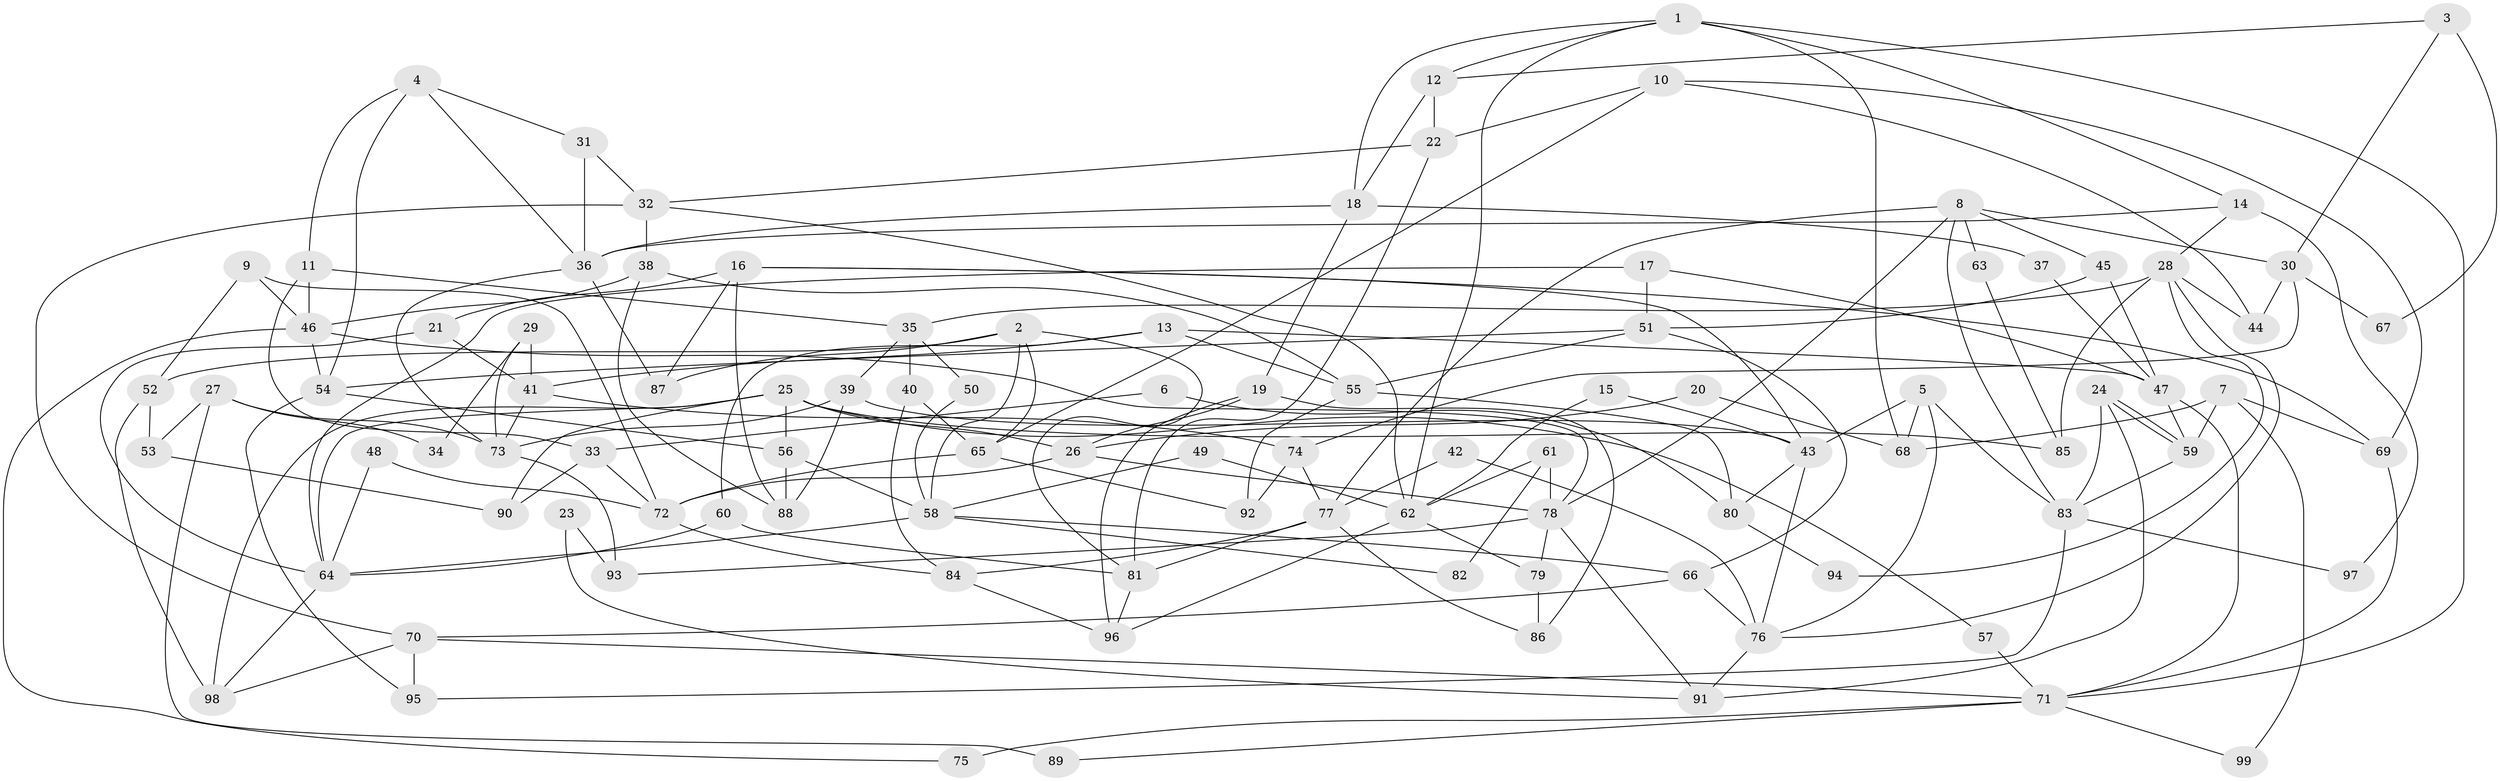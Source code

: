 // Generated by graph-tools (version 1.1) at 2025/11/02/27/25 16:11:16]
// undirected, 99 vertices, 198 edges
graph export_dot {
graph [start="1"]
  node [color=gray90,style=filled];
  1;
  2;
  3;
  4;
  5;
  6;
  7;
  8;
  9;
  10;
  11;
  12;
  13;
  14;
  15;
  16;
  17;
  18;
  19;
  20;
  21;
  22;
  23;
  24;
  25;
  26;
  27;
  28;
  29;
  30;
  31;
  32;
  33;
  34;
  35;
  36;
  37;
  38;
  39;
  40;
  41;
  42;
  43;
  44;
  45;
  46;
  47;
  48;
  49;
  50;
  51;
  52;
  53;
  54;
  55;
  56;
  57;
  58;
  59;
  60;
  61;
  62;
  63;
  64;
  65;
  66;
  67;
  68;
  69;
  70;
  71;
  72;
  73;
  74;
  75;
  76;
  77;
  78;
  79;
  80;
  81;
  82;
  83;
  84;
  85;
  86;
  87;
  88;
  89;
  90;
  91;
  92;
  93;
  94;
  95;
  96;
  97;
  98;
  99;
  1 -- 71;
  1 -- 14;
  1 -- 12;
  1 -- 18;
  1 -- 62;
  1 -- 68;
  2 -- 58;
  2 -- 81;
  2 -- 52;
  2 -- 65;
  2 -- 87;
  3 -- 30;
  3 -- 12;
  3 -- 67;
  4 -- 31;
  4 -- 54;
  4 -- 11;
  4 -- 36;
  5 -- 68;
  5 -- 76;
  5 -- 43;
  5 -- 83;
  6 -- 33;
  6 -- 80;
  7 -- 59;
  7 -- 69;
  7 -- 68;
  7 -- 99;
  8 -- 30;
  8 -- 83;
  8 -- 45;
  8 -- 63;
  8 -- 77;
  8 -- 78;
  9 -- 46;
  9 -- 72;
  9 -- 52;
  10 -- 65;
  10 -- 69;
  10 -- 22;
  10 -- 44;
  11 -- 35;
  11 -- 33;
  11 -- 46;
  12 -- 18;
  12 -- 22;
  13 -- 55;
  13 -- 47;
  13 -- 41;
  13 -- 60;
  14 -- 36;
  14 -- 28;
  14 -- 97;
  15 -- 43;
  15 -- 62;
  16 -- 88;
  16 -- 87;
  16 -- 21;
  16 -- 43;
  16 -- 69;
  17 -- 64;
  17 -- 51;
  17 -- 47;
  18 -- 36;
  18 -- 19;
  18 -- 37;
  19 -- 86;
  19 -- 26;
  19 -- 96;
  20 -- 26;
  20 -- 68;
  21 -- 64;
  21 -- 41;
  22 -- 32;
  22 -- 81;
  23 -- 91;
  23 -- 93;
  24 -- 59;
  24 -- 59;
  24 -- 83;
  24 -- 91;
  25 -- 56;
  25 -- 98;
  25 -- 26;
  25 -- 57;
  25 -- 64;
  25 -- 85;
  25 -- 90;
  26 -- 72;
  26 -- 78;
  27 -- 73;
  27 -- 53;
  27 -- 34;
  27 -- 89;
  28 -- 76;
  28 -- 35;
  28 -- 44;
  28 -- 85;
  28 -- 94;
  29 -- 41;
  29 -- 73;
  29 -- 34;
  30 -- 74;
  30 -- 44;
  30 -- 67;
  31 -- 32;
  31 -- 36;
  32 -- 62;
  32 -- 38;
  32 -- 70;
  33 -- 72;
  33 -- 90;
  35 -- 40;
  35 -- 39;
  35 -- 50;
  36 -- 73;
  36 -- 87;
  37 -- 47;
  38 -- 46;
  38 -- 55;
  38 -- 88;
  39 -- 88;
  39 -- 43;
  39 -- 73;
  40 -- 65;
  40 -- 84;
  41 -- 73;
  41 -- 74;
  42 -- 77;
  42 -- 76;
  43 -- 76;
  43 -- 80;
  45 -- 47;
  45 -- 51;
  46 -- 78;
  46 -- 54;
  46 -- 75;
  47 -- 59;
  47 -- 71;
  48 -- 72;
  48 -- 64;
  49 -- 58;
  49 -- 62;
  50 -- 58;
  51 -- 66;
  51 -- 54;
  51 -- 55;
  52 -- 53;
  52 -- 98;
  53 -- 90;
  54 -- 56;
  54 -- 95;
  55 -- 80;
  55 -- 92;
  56 -- 58;
  56 -- 88;
  57 -- 71;
  58 -- 66;
  58 -- 64;
  58 -- 82;
  59 -- 83;
  60 -- 81;
  60 -- 64;
  61 -- 78;
  61 -- 62;
  61 -- 82;
  62 -- 96;
  62 -- 79;
  63 -- 85;
  64 -- 98;
  65 -- 92;
  65 -- 72;
  66 -- 76;
  66 -- 70;
  69 -- 71;
  70 -- 98;
  70 -- 71;
  70 -- 95;
  71 -- 75;
  71 -- 89;
  71 -- 99;
  72 -- 84;
  73 -- 93;
  74 -- 77;
  74 -- 92;
  76 -- 91;
  77 -- 84;
  77 -- 81;
  77 -- 86;
  78 -- 79;
  78 -- 91;
  78 -- 93;
  79 -- 86;
  80 -- 94;
  81 -- 96;
  83 -- 95;
  83 -- 97;
  84 -- 96;
}
